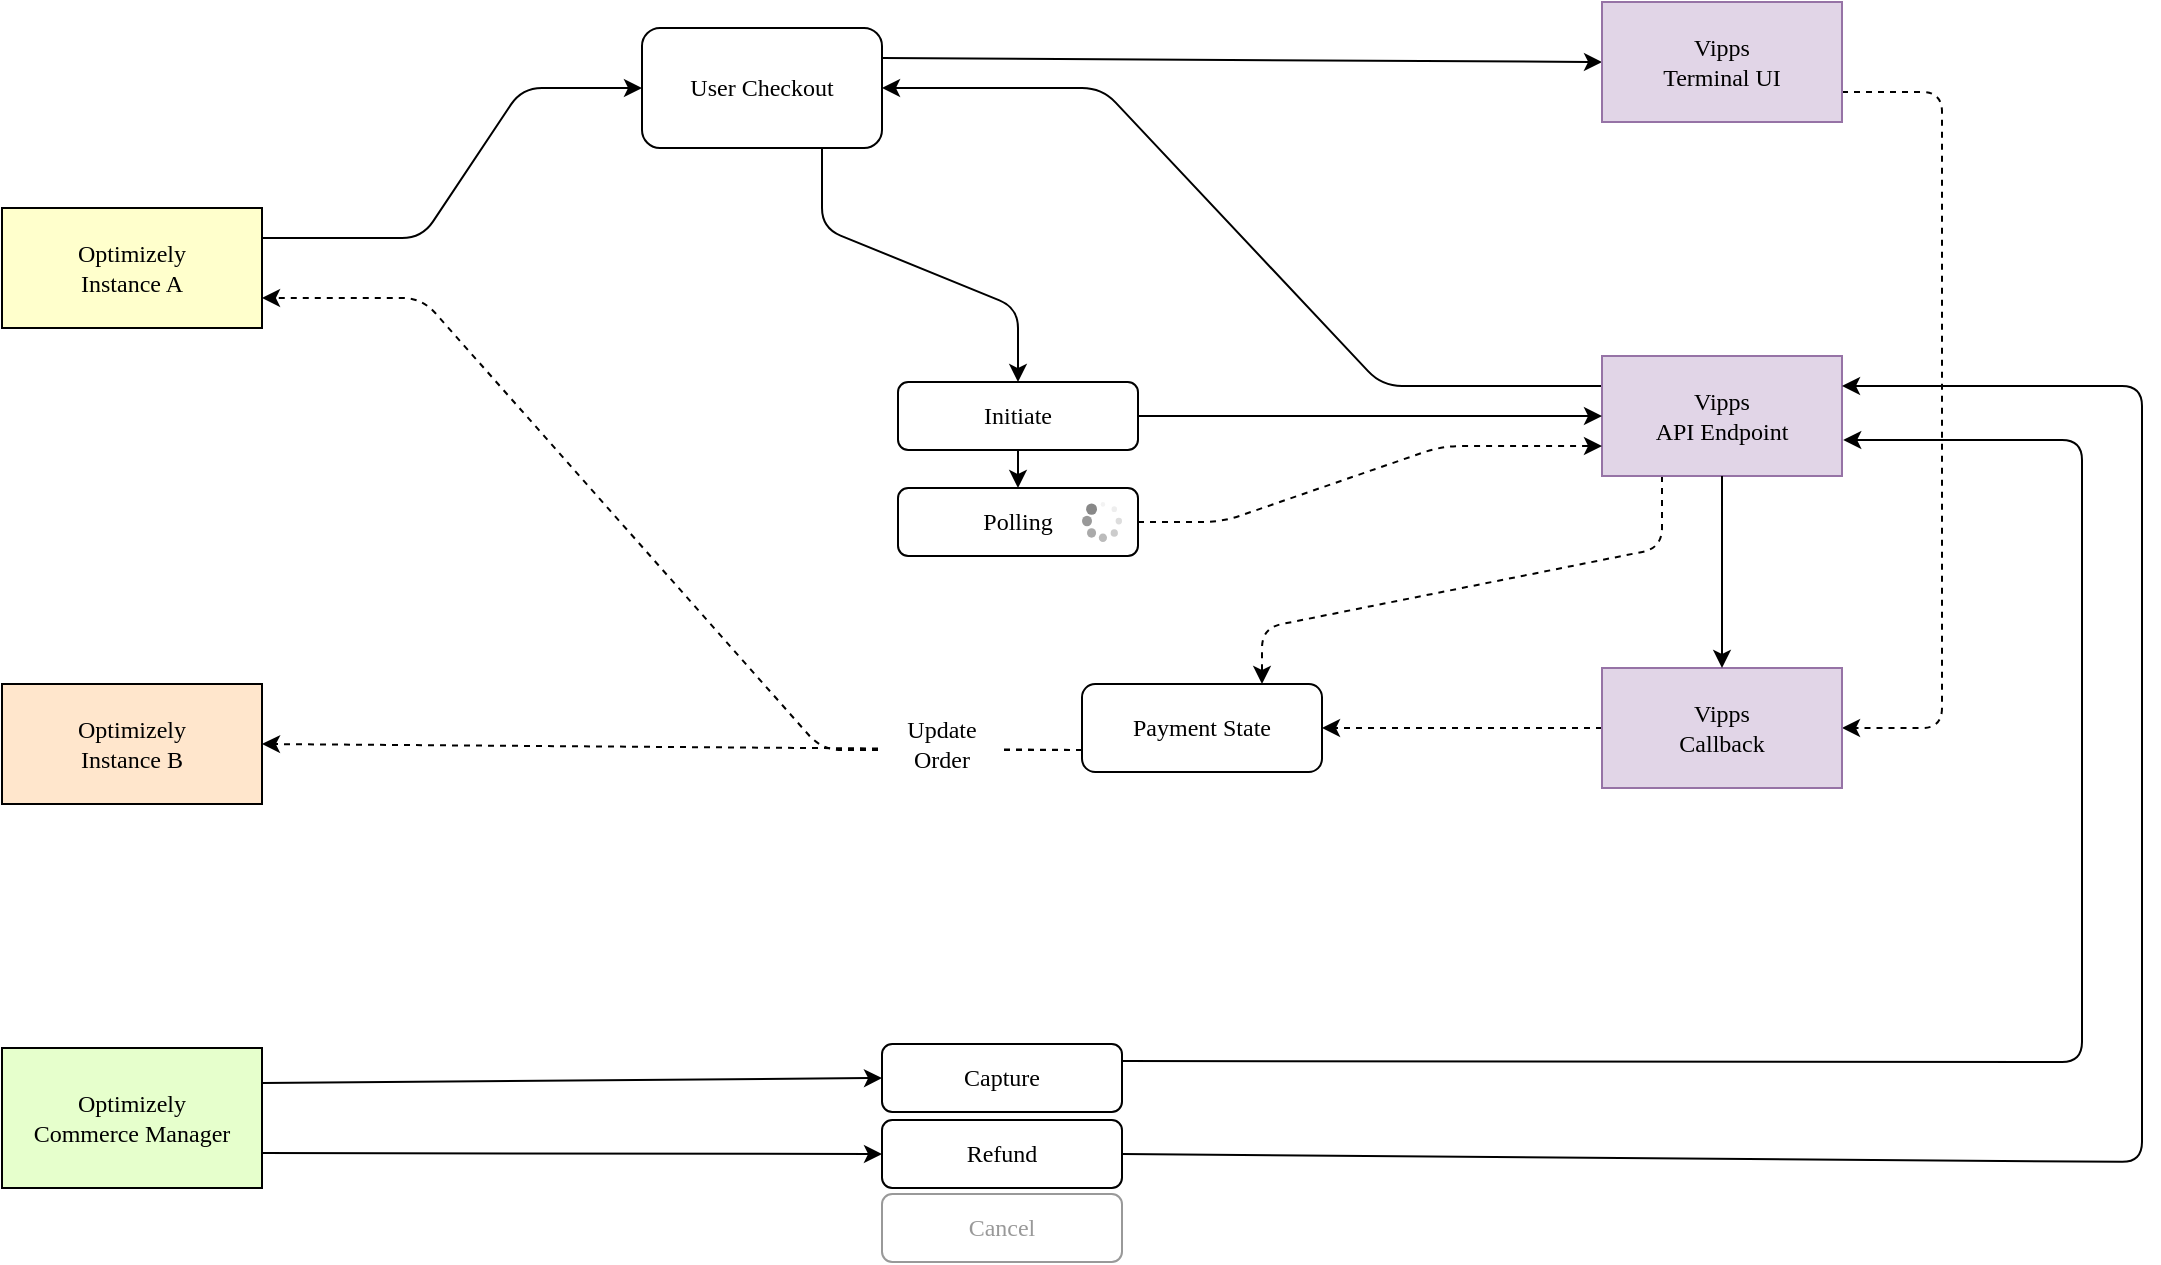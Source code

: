 <mxfile>
    <diagram id="4rfl636SkrjxCx6H3JJt" name="CMS11">
        <mxGraphModel dx="2362" dy="920" grid="1" gridSize="10" guides="1" tooltips="1" connect="1" arrows="1" fold="1" page="1" pageScale="1" pageWidth="1169" pageHeight="827" math="0" shadow="0">
            <root>
                <mxCell id="0"/>
                <mxCell id="1" parent="0"/>
                <mxCell id="18" style="edgeStyle=none;html=1;exitX=0.75;exitY=1;exitDx=0;exitDy=0;entryX=0.5;entryY=0;entryDx=0;entryDy=0;fontFamily=Lucida Console;" parent="1" source="2" target="13" edge="1">
                    <mxGeometry relative="1" as="geometry">
                        <Array as="points">
                            <mxPoint x="280" y="290"/>
                            <mxPoint x="378" y="330"/>
                        </Array>
                    </mxGeometry>
                </mxCell>
                <mxCell id="27" style="edgeStyle=none;html=1;exitX=1;exitY=0.25;exitDx=0;exitDy=0;entryX=0;entryY=0.5;entryDx=0;entryDy=0;fontFamily=Lucida Console;" parent="1" source="2" target="5" edge="1">
                    <mxGeometry relative="1" as="geometry"/>
                </mxCell>
                <mxCell id="2" value="User Checkout" style="rounded=1;whiteSpace=wrap;html=1;fontFamily=Lucida Console;" parent="1" vertex="1">
                    <mxGeometry x="190" y="190" width="120" height="60" as="geometry"/>
                </mxCell>
                <mxCell id="NI_yMmQT0myfRc7sMQ68-38" style="edgeStyle=none;html=1;exitX=1;exitY=0.25;exitDx=0;exitDy=0;entryX=0;entryY=0.5;entryDx=0;entryDy=0;fontFamily=Lucida Console;" edge="1" parent="1" source="3" target="2">
                    <mxGeometry relative="1" as="geometry">
                        <Array as="points">
                            <mxPoint x="80" y="295"/>
                            <mxPoint x="130" y="220"/>
                        </Array>
                    </mxGeometry>
                </mxCell>
                <mxCell id="3" value="Optimizely&lt;br&gt;Instance A" style="rounded=0;whiteSpace=wrap;html=1;fontFamily=Lucida Console;fillColor=#FFFFCC;" parent="1" vertex="1">
                    <mxGeometry x="-130" y="280" width="130" height="60" as="geometry"/>
                </mxCell>
                <mxCell id="4" value="Optimizely&lt;br&gt;Instance B" style="rounded=0;whiteSpace=wrap;html=1;fontFamily=Lucida Console;fillColor=#FFE6CC;" parent="1" vertex="1">
                    <mxGeometry x="-130" y="518" width="130" height="60" as="geometry"/>
                </mxCell>
                <mxCell id="21" style="edgeStyle=none;html=1;exitX=1;exitY=0.75;exitDx=0;exitDy=0;entryX=1;entryY=0.5;entryDx=0;entryDy=0;dashed=1;fontFamily=Lucida Console;" parent="1" source="5" target="7" edge="1">
                    <mxGeometry relative="1" as="geometry">
                        <Array as="points">
                            <mxPoint x="840" y="222"/>
                            <mxPoint x="840" y="540"/>
                        </Array>
                    </mxGeometry>
                </mxCell>
                <mxCell id="5" value="Vipps&lt;br&gt;Terminal UI" style="rounded=0;whiteSpace=wrap;html=1;fontFamily=Lucida Console;fillColor=#e1d5e7;strokeColor=#9673a6;" parent="1" vertex="1">
                    <mxGeometry x="670" y="177" width="120" height="60" as="geometry"/>
                </mxCell>
                <mxCell id="23" style="edgeStyle=none;html=1;exitX=0.25;exitY=1;exitDx=0;exitDy=0;entryX=0.75;entryY=0;entryDx=0;entryDy=0;dashed=1;fontFamily=Lucida Console;" parent="1" source="6" target="22" edge="1">
                    <mxGeometry relative="1" as="geometry">
                        <Array as="points">
                            <mxPoint x="700" y="450"/>
                            <mxPoint x="500" y="490"/>
                        </Array>
                    </mxGeometry>
                </mxCell>
                <mxCell id="29" style="edgeStyle=none;html=1;exitX=0;exitY=0.25;exitDx=0;exitDy=0;entryX=1;entryY=0.5;entryDx=0;entryDy=0;fontFamily=Lucida Console;" parent="1" source="6" target="2" edge="1">
                    <mxGeometry relative="1" as="geometry">
                        <Array as="points">
                            <mxPoint x="560" y="369"/>
                            <mxPoint x="420" y="220"/>
                        </Array>
                    </mxGeometry>
                </mxCell>
                <mxCell id="6" value="Vipps&lt;br&gt;API Endpoint" style="rounded=0;whiteSpace=wrap;html=1;fontFamily=Lucida Console;fillColor=#e1d5e7;strokeColor=#9673a6;" parent="1" vertex="1">
                    <mxGeometry x="670" y="354" width="120" height="60" as="geometry"/>
                </mxCell>
                <mxCell id="24" style="edgeStyle=none;html=1;exitX=0;exitY=0.5;exitDx=0;exitDy=0;entryX=1;entryY=0.5;entryDx=0;entryDy=0;dashed=1;fontFamily=Lucida Console;" parent="1" source="7" target="22" edge="1">
                    <mxGeometry relative="1" as="geometry"/>
                </mxCell>
                <mxCell id="7" value="Vipps&lt;br&gt;Callback" style="rounded=0;whiteSpace=wrap;html=1;fontFamily=Lucida Console;fillColor=#e1d5e7;strokeColor=#9673a6;" parent="1" vertex="1">
                    <mxGeometry x="670" y="510" width="120" height="60" as="geometry"/>
                </mxCell>
                <mxCell id="12" value="" style="endArrow=classic;html=1;exitX=0.5;exitY=1;exitDx=0;exitDy=0;entryX=0.5;entryY=0;entryDx=0;entryDy=0;fontFamily=Lucida Console;" parent="1" source="6" target="7" edge="1">
                    <mxGeometry width="50" height="50" relative="1" as="geometry">
                        <mxPoint x="600" y="500" as="sourcePoint"/>
                        <mxPoint x="730" y="480" as="targetPoint"/>
                    </mxGeometry>
                </mxCell>
                <mxCell id="19" style="edgeStyle=none;html=1;exitX=0.5;exitY=1;exitDx=0;exitDy=0;entryX=0.5;entryY=0;entryDx=0;entryDy=0;fontFamily=Lucida Console;" parent="1" source="13" target="17" edge="1">
                    <mxGeometry relative="1" as="geometry"/>
                </mxCell>
                <mxCell id="30" style="edgeStyle=none;html=1;exitX=1;exitY=0.5;exitDx=0;exitDy=0;entryX=0;entryY=0.5;entryDx=0;entryDy=0;fontFamily=Lucida Console;" parent="1" source="13" target="6" edge="1">
                    <mxGeometry relative="1" as="geometry"/>
                </mxCell>
                <mxCell id="13" value="Initiate" style="rounded=1;whiteSpace=wrap;html=1;fontFamily=Lucida Console;" parent="1" vertex="1">
                    <mxGeometry x="318" y="367" width="120" height="34" as="geometry"/>
                </mxCell>
                <mxCell id="20" style="edgeStyle=none;html=1;exitX=1;exitY=0.5;exitDx=0;exitDy=0;entryX=0;entryY=0.75;entryDx=0;entryDy=0;dashed=1;fontFamily=Lucida Console;" parent="1" source="17" target="6" edge="1">
                    <mxGeometry relative="1" as="geometry">
                        <Array as="points">
                            <mxPoint x="480" y="437"/>
                            <mxPoint x="590" y="399"/>
                        </Array>
                    </mxGeometry>
                </mxCell>
                <mxCell id="17" value="Polling" style="rounded=1;whiteSpace=wrap;html=1;fontFamily=Lucida Console;" parent="1" vertex="1">
                    <mxGeometry x="318" y="420" width="120" height="34" as="geometry"/>
                </mxCell>
                <mxCell id="25" style="edgeStyle=none;html=1;exitX=0;exitY=0.75;exitDx=0;exitDy=0;entryX=1;entryY=0.75;entryDx=0;entryDy=0;dashed=1;fontFamily=Lucida Console;" parent="1" source="22" target="3" edge="1">
                    <mxGeometry relative="1" as="geometry">
                        <Array as="points">
                            <mxPoint x="280" y="551"/>
                            <mxPoint x="80" y="325"/>
                        </Array>
                    </mxGeometry>
                </mxCell>
                <mxCell id="26" style="edgeStyle=none;html=1;exitX=0;exitY=0.75;exitDx=0;exitDy=0;entryX=1;entryY=0.5;entryDx=0;entryDy=0;dashed=1;fontFamily=Lucida Console;" parent="1" source="22" target="4" edge="1">
                    <mxGeometry relative="1" as="geometry"/>
                </mxCell>
                <mxCell id="22" value="Payment State" style="rounded=1;whiteSpace=wrap;html=1;fontFamily=Lucida Console;" parent="1" vertex="1">
                    <mxGeometry x="410" y="518" width="120" height="44" as="geometry"/>
                </mxCell>
                <mxCell id="35" style="edgeStyle=none;html=1;exitX=1;exitY=0.25;exitDx=0;exitDy=0;entryX=0;entryY=0.5;entryDx=0;entryDy=0;fontColor=#999999;fontFamily=Lucida Console;" parent="1" source="31" target="32" edge="1">
                    <mxGeometry relative="1" as="geometry"/>
                </mxCell>
                <mxCell id="36" style="edgeStyle=none;html=1;exitX=1;exitY=0.75;exitDx=0;exitDy=0;entryX=0;entryY=0.5;entryDx=0;entryDy=0;fontColor=#999999;fontFamily=Lucida Console;" parent="1" source="31" target="33" edge="1">
                    <mxGeometry relative="1" as="geometry"/>
                </mxCell>
                <mxCell id="31" value="Optimizely&lt;br&gt;Commerce Manager" style="rounded=0;whiteSpace=wrap;html=1;fontFamily=Lucida Console;fillColor=#E6FFCC;" parent="1" vertex="1">
                    <mxGeometry x="-130" y="700" width="130" height="70" as="geometry"/>
                </mxCell>
                <mxCell id="37" style="edgeStyle=none;html=1;exitX=1;exitY=0.25;exitDx=0;exitDy=0;fontColor=#999999;entryX=1.005;entryY=0.7;entryDx=0;entryDy=0;entryPerimeter=0;fontFamily=Lucida Console;" parent="1" source="32" target="6" edge="1">
                    <mxGeometry relative="1" as="geometry">
                        <mxPoint x="810" y="440" as="targetPoint"/>
                        <Array as="points">
                            <mxPoint x="910" y="707"/>
                            <mxPoint x="910" y="396"/>
                        </Array>
                    </mxGeometry>
                </mxCell>
                <mxCell id="32" value="Capture" style="rounded=1;whiteSpace=wrap;html=1;fontFamily=Lucida Console;" parent="1" vertex="1">
                    <mxGeometry x="310" y="698" width="120" height="34" as="geometry"/>
                </mxCell>
                <mxCell id="38" style="edgeStyle=none;html=1;exitX=1;exitY=0.5;exitDx=0;exitDy=0;entryX=1;entryY=0.25;entryDx=0;entryDy=0;fontColor=#999999;fontFamily=Lucida Console;" parent="1" source="33" target="6" edge="1">
                    <mxGeometry relative="1" as="geometry">
                        <Array as="points">
                            <mxPoint x="940" y="757"/>
                            <mxPoint x="940" y="369"/>
                        </Array>
                    </mxGeometry>
                </mxCell>
                <mxCell id="33" value="Refund" style="rounded=1;whiteSpace=wrap;html=1;fontFamily=Lucida Console;" parent="1" vertex="1">
                    <mxGeometry x="310" y="736" width="120" height="34" as="geometry"/>
                </mxCell>
                <mxCell id="34" value="Cancel" style="rounded=1;whiteSpace=wrap;html=1;strokeColor=#999999;fontColor=#999999;fontFamily=Lucida Console;" parent="1" vertex="1">
                    <mxGeometry x="310" y="773" width="120" height="34" as="geometry"/>
                </mxCell>
                <mxCell id="NI_yMmQT0myfRc7sMQ68-39" value="Update Order" style="text;html=1;strokeColor=none;fillColor=default;align=center;verticalAlign=middle;whiteSpace=wrap;rounded=0;fontFamily=Lucida Console;" vertex="1" parent="1">
                    <mxGeometry x="310" y="533" width="60" height="30" as="geometry"/>
                </mxCell>
                <mxCell id="NI_yMmQT0myfRc7sMQ68-52" value="" style="verticalLabelPosition=bottom;shadow=0;dashed=0;align=center;html=1;verticalAlign=top;strokeWidth=1;shape=mxgraph.mockup.misc.loading_circle_1;pointerEvents=1;fontFamily=Lucida Console;fillColor=none;" vertex="1" parent="1">
                    <mxGeometry x="410" y="427" width="20" height="20" as="geometry"/>
                </mxCell>
            </root>
        </mxGraphModel>
    </diagram>
    <diagram id="g9k4mQdudQxQBDPUlMMK" name="CMS12">
        <mxGraphModel dx="3013" dy="1422" grid="1" gridSize="10" guides="1" tooltips="1" connect="1" arrows="1" fold="1" page="1" pageScale="1" pageWidth="1169" pageHeight="827" math="0" shadow="0">
            <root>
                <mxCell id="bMSaj-QGx-r9LesEBVjr-0"/>
                <mxCell id="bMSaj-QGx-r9LesEBVjr-1" parent="bMSaj-QGx-r9LesEBVjr-0"/>
                <mxCell id="z07RJkXi4ykp-KgZrCEy-0" style="edgeStyle=none;html=1;exitX=0.75;exitY=1;exitDx=0;exitDy=0;entryX=0.5;entryY=0;entryDx=0;entryDy=0;fontFamily=Lucida Console;" edge="1" parent="bMSaj-QGx-r9LesEBVjr-1" source="z07RJkXi4ykp-KgZrCEy-2" target="z07RJkXi4ykp-KgZrCEy-16">
                    <mxGeometry relative="1" as="geometry">
                        <Array as="points">
                            <mxPoint x="280" y="290"/>
                            <mxPoint x="378" y="330"/>
                        </Array>
                    </mxGeometry>
                </mxCell>
                <mxCell id="z07RJkXi4ykp-KgZrCEy-1" style="edgeStyle=none;html=1;exitX=1;exitY=0.25;exitDx=0;exitDy=0;entryX=0;entryY=0.5;entryDx=0;entryDy=0;fontFamily=Lucida Console;" edge="1" parent="bMSaj-QGx-r9LesEBVjr-1" source="z07RJkXi4ykp-KgZrCEy-2" target="z07RJkXi4ykp-KgZrCEy-7">
                    <mxGeometry relative="1" as="geometry"/>
                </mxCell>
                <mxCell id="z07RJkXi4ykp-KgZrCEy-2" value="User Checkout" style="rounded=1;whiteSpace=wrap;html=1;fontFamily=Lucida Console;" vertex="1" parent="bMSaj-QGx-r9LesEBVjr-1">
                    <mxGeometry x="190" y="190" width="120" height="60" as="geometry"/>
                </mxCell>
                <mxCell id="z07RJkXi4ykp-KgZrCEy-3" style="edgeStyle=none;html=1;exitX=1;exitY=0.25;exitDx=0;exitDy=0;entryX=0;entryY=0.5;entryDx=0;entryDy=0;fontFamily=Lucida Console;" edge="1" parent="bMSaj-QGx-r9LesEBVjr-1" source="z07RJkXi4ykp-KgZrCEy-4" target="z07RJkXi4ykp-KgZrCEy-2">
                    <mxGeometry relative="1" as="geometry">
                        <Array as="points">
                            <mxPoint x="80" y="295"/>
                            <mxPoint x="130" y="220"/>
                        </Array>
                    </mxGeometry>
                </mxCell>
                <mxCell id="z07RJkXi4ykp-KgZrCEy-4" value="Optimizely&lt;br&gt;Instance A" style="rounded=0;whiteSpace=wrap;html=1;fontFamily=Lucida Console;fillColor=#FFFFCC;" vertex="1" parent="bMSaj-QGx-r9LesEBVjr-1">
                    <mxGeometry x="-130" y="280" width="130" height="60" as="geometry"/>
                </mxCell>
                <mxCell id="z07RJkXi4ykp-KgZrCEy-5" value="Optimizely&lt;br&gt;Instance B" style="rounded=0;whiteSpace=wrap;html=1;fontFamily=Lucida Console;fillColor=#FFE6CC;" vertex="1" parent="bMSaj-QGx-r9LesEBVjr-1">
                    <mxGeometry x="-130" y="518" width="130" height="60" as="geometry"/>
                </mxCell>
                <mxCell id="z07RJkXi4ykp-KgZrCEy-6" style="edgeStyle=none;html=1;exitX=1;exitY=0.75;exitDx=0;exitDy=0;entryX=1;entryY=0.5;entryDx=0;entryDy=0;dashed=1;fontFamily=Lucida Console;" edge="1" parent="bMSaj-QGx-r9LesEBVjr-1" source="z07RJkXi4ykp-KgZrCEy-7" target="z07RJkXi4ykp-KgZrCEy-12">
                    <mxGeometry relative="1" as="geometry">
                        <Array as="points">
                            <mxPoint x="840" y="222"/>
                            <mxPoint x="840" y="540"/>
                        </Array>
                    </mxGeometry>
                </mxCell>
                <mxCell id="z07RJkXi4ykp-KgZrCEy-7" value="Vipps&lt;br&gt;Terminal UI" style="rounded=0;whiteSpace=wrap;html=1;fontFamily=Lucida Console;fillColor=#e1d5e7;strokeColor=#9673a6;" vertex="1" parent="bMSaj-QGx-r9LesEBVjr-1">
                    <mxGeometry x="670" y="177" width="120" height="60" as="geometry"/>
                </mxCell>
                <mxCell id="z07RJkXi4ykp-KgZrCEy-8" style="edgeStyle=none;html=1;exitX=0.25;exitY=1;exitDx=0;exitDy=0;entryX=0.75;entryY=0;entryDx=0;entryDy=0;dashed=1;fontFamily=Lucida Console;" edge="1" parent="bMSaj-QGx-r9LesEBVjr-1" source="z07RJkXi4ykp-KgZrCEy-10" target="z07RJkXi4ykp-KgZrCEy-21">
                    <mxGeometry relative="1" as="geometry">
                        <Array as="points">
                            <mxPoint x="700" y="450"/>
                            <mxPoint x="500" y="490"/>
                        </Array>
                    </mxGeometry>
                </mxCell>
                <mxCell id="z07RJkXi4ykp-KgZrCEy-9" style="edgeStyle=none;html=1;exitX=0;exitY=0.25;exitDx=0;exitDy=0;entryX=1;entryY=0.5;entryDx=0;entryDy=0;fontFamily=Lucida Console;" edge="1" parent="bMSaj-QGx-r9LesEBVjr-1" source="z07RJkXi4ykp-KgZrCEy-10" target="z07RJkXi4ykp-KgZrCEy-2">
                    <mxGeometry relative="1" as="geometry">
                        <Array as="points">
                            <mxPoint x="560" y="369"/>
                            <mxPoint x="420" y="220"/>
                        </Array>
                    </mxGeometry>
                </mxCell>
                <mxCell id="z07RJkXi4ykp-KgZrCEy-10" value="Vipps&lt;br&gt;API Endpoint" style="rounded=0;whiteSpace=wrap;html=1;fontFamily=Lucida Console;fillColor=#e1d5e7;strokeColor=#9673a6;" vertex="1" parent="bMSaj-QGx-r9LesEBVjr-1">
                    <mxGeometry x="670" y="354" width="120" height="60" as="geometry"/>
                </mxCell>
                <mxCell id="z07RJkXi4ykp-KgZrCEy-11" style="edgeStyle=none;html=1;exitX=0;exitY=0.5;exitDx=0;exitDy=0;entryX=1;entryY=0.5;entryDx=0;entryDy=0;dashed=1;fontFamily=Lucida Console;" edge="1" parent="bMSaj-QGx-r9LesEBVjr-1" source="z07RJkXi4ykp-KgZrCEy-12" target="z07RJkXi4ykp-KgZrCEy-21">
                    <mxGeometry relative="1" as="geometry"/>
                </mxCell>
                <mxCell id="z07RJkXi4ykp-KgZrCEy-12" value="Vipps&lt;br&gt;Callback" style="rounded=0;whiteSpace=wrap;html=1;fontFamily=Lucida Console;fillColor=#e1d5e7;strokeColor=#9673a6;" vertex="1" parent="bMSaj-QGx-r9LesEBVjr-1">
                    <mxGeometry x="670" y="510" width="120" height="60" as="geometry"/>
                </mxCell>
                <mxCell id="z07RJkXi4ykp-KgZrCEy-13" value="" style="endArrow=classic;html=1;exitX=0.5;exitY=1;exitDx=0;exitDy=0;entryX=0.5;entryY=0;entryDx=0;entryDy=0;fontFamily=Lucida Console;" edge="1" parent="bMSaj-QGx-r9LesEBVjr-1" source="z07RJkXi4ykp-KgZrCEy-10" target="z07RJkXi4ykp-KgZrCEy-12">
                    <mxGeometry width="50" height="50" relative="1" as="geometry">
                        <mxPoint x="600" y="500" as="sourcePoint"/>
                        <mxPoint x="730" y="480" as="targetPoint"/>
                    </mxGeometry>
                </mxCell>
                <mxCell id="z07RJkXi4ykp-KgZrCEy-14" style="edgeStyle=none;html=1;exitX=0.5;exitY=1;exitDx=0;exitDy=0;entryX=0.5;entryY=0;entryDx=0;entryDy=0;fontFamily=Lucida Console;" edge="1" parent="bMSaj-QGx-r9LesEBVjr-1" source="z07RJkXi4ykp-KgZrCEy-16" target="z07RJkXi4ykp-KgZrCEy-18">
                    <mxGeometry relative="1" as="geometry"/>
                </mxCell>
                <mxCell id="z07RJkXi4ykp-KgZrCEy-15" style="edgeStyle=none;html=1;exitX=1;exitY=0.5;exitDx=0;exitDy=0;entryX=0;entryY=0.5;entryDx=0;entryDy=0;fontFamily=Lucida Console;" edge="1" parent="bMSaj-QGx-r9LesEBVjr-1" source="z07RJkXi4ykp-KgZrCEy-16" target="z07RJkXi4ykp-KgZrCEy-10">
                    <mxGeometry relative="1" as="geometry"/>
                </mxCell>
                <mxCell id="z07RJkXi4ykp-KgZrCEy-16" value="Initiate" style="rounded=1;whiteSpace=wrap;html=1;fontFamily=Lucida Console;" vertex="1" parent="bMSaj-QGx-r9LesEBVjr-1">
                    <mxGeometry x="318" y="367" width="120" height="34" as="geometry"/>
                </mxCell>
                <mxCell id="z07RJkXi4ykp-KgZrCEy-17" style="edgeStyle=none;html=1;exitX=1;exitY=0.5;exitDx=0;exitDy=0;entryX=0;entryY=0.75;entryDx=0;entryDy=0;dashed=1;fontFamily=Lucida Console;" edge="1" parent="bMSaj-QGx-r9LesEBVjr-1" source="z07RJkXi4ykp-KgZrCEy-18" target="z07RJkXi4ykp-KgZrCEy-10">
                    <mxGeometry relative="1" as="geometry"/>
                </mxCell>
                <mxCell id="z07RJkXi4ykp-KgZrCEy-18" value="Polling" style="rounded=1;whiteSpace=wrap;html=1;fontFamily=Lucida Console;" vertex="1" parent="bMSaj-QGx-r9LesEBVjr-1">
                    <mxGeometry x="318" y="420" width="120" height="34" as="geometry"/>
                </mxCell>
                <mxCell id="z07RJkXi4ykp-KgZrCEy-19" style="edgeStyle=none;html=1;exitX=0;exitY=0.75;exitDx=0;exitDy=0;entryX=1;entryY=0.75;entryDx=0;entryDy=0;dashed=1;fontFamily=Lucida Console;" edge="1" parent="bMSaj-QGx-r9LesEBVjr-1" source="z07RJkXi4ykp-KgZrCEy-21" target="z07RJkXi4ykp-KgZrCEy-4">
                    <mxGeometry relative="1" as="geometry">
                        <Array as="points">
                            <mxPoint x="280" y="551"/>
                            <mxPoint x="80" y="325"/>
                        </Array>
                    </mxGeometry>
                </mxCell>
                <mxCell id="z07RJkXi4ykp-KgZrCEy-20" style="edgeStyle=none;html=1;exitX=0;exitY=0.75;exitDx=0;exitDy=0;entryX=1;entryY=0.5;entryDx=0;entryDy=0;dashed=1;fontFamily=Lucida Console;" edge="1" parent="bMSaj-QGx-r9LesEBVjr-1" source="z07RJkXi4ykp-KgZrCEy-21" target="z07RJkXi4ykp-KgZrCEy-5">
                    <mxGeometry relative="1" as="geometry"/>
                </mxCell>
                <mxCell id="z07RJkXi4ykp-KgZrCEy-21" value="Payment State" style="rounded=1;whiteSpace=wrap;html=1;fontFamily=Lucida Console;" vertex="1" parent="bMSaj-QGx-r9LesEBVjr-1">
                    <mxGeometry x="410" y="518" width="120" height="44" as="geometry"/>
                </mxCell>
                <mxCell id="z07RJkXi4ykp-KgZrCEy-22" style="edgeStyle=none;html=1;exitX=1;exitY=0.25;exitDx=0;exitDy=0;entryX=0;entryY=0.5;entryDx=0;entryDy=0;fontColor=#999999;fontFamily=Lucida Console;" edge="1" parent="bMSaj-QGx-r9LesEBVjr-1" source="z07RJkXi4ykp-KgZrCEy-24" target="z07RJkXi4ykp-KgZrCEy-26">
                    <mxGeometry relative="1" as="geometry"/>
                </mxCell>
                <mxCell id="z07RJkXi4ykp-KgZrCEy-23" style="edgeStyle=none;html=1;exitX=1;exitY=0.75;exitDx=0;exitDy=0;entryX=0;entryY=0.5;entryDx=0;entryDy=0;fontColor=#999999;fontFamily=Lucida Console;" edge="1" parent="bMSaj-QGx-r9LesEBVjr-1" source="z07RJkXi4ykp-KgZrCEy-24" target="z07RJkXi4ykp-KgZrCEy-28">
                    <mxGeometry relative="1" as="geometry"/>
                </mxCell>
                <mxCell id="z07RJkXi4ykp-KgZrCEy-24" value="Optimizely&lt;br&gt;Commerce Manager" style="rounded=0;whiteSpace=wrap;html=1;fontFamily=Lucida Console;fillColor=#E6FFCC;" vertex="1" parent="bMSaj-QGx-r9LesEBVjr-1">
                    <mxGeometry x="-130" y="700" width="130" height="70" as="geometry"/>
                </mxCell>
                <mxCell id="z07RJkXi4ykp-KgZrCEy-25" style="edgeStyle=none;html=1;exitX=1;exitY=0.25;exitDx=0;exitDy=0;fontColor=#999999;entryX=1.005;entryY=0.7;entryDx=0;entryDy=0;entryPerimeter=0;fontFamily=Lucida Console;" edge="1" parent="bMSaj-QGx-r9LesEBVjr-1" source="z07RJkXi4ykp-KgZrCEy-26" target="z07RJkXi4ykp-KgZrCEy-10">
                    <mxGeometry relative="1" as="geometry">
                        <mxPoint x="810" y="440" as="targetPoint"/>
                        <Array as="points">
                            <mxPoint x="910" y="707"/>
                            <mxPoint x="910" y="396"/>
                        </Array>
                    </mxGeometry>
                </mxCell>
                <mxCell id="z07RJkXi4ykp-KgZrCEy-26" value="Capture" style="rounded=1;whiteSpace=wrap;html=1;fontFamily=Lucida Console;" vertex="1" parent="bMSaj-QGx-r9LesEBVjr-1">
                    <mxGeometry x="310" y="698" width="120" height="34" as="geometry"/>
                </mxCell>
                <mxCell id="z07RJkXi4ykp-KgZrCEy-27" style="edgeStyle=none;html=1;exitX=1;exitY=0.5;exitDx=0;exitDy=0;entryX=1;entryY=0.25;entryDx=0;entryDy=0;fontColor=#999999;fontFamily=Lucida Console;" edge="1" parent="bMSaj-QGx-r9LesEBVjr-1" source="z07RJkXi4ykp-KgZrCEy-28" target="z07RJkXi4ykp-KgZrCEy-10">
                    <mxGeometry relative="1" as="geometry">
                        <Array as="points">
                            <mxPoint x="940" y="757"/>
                            <mxPoint x="940" y="369"/>
                        </Array>
                    </mxGeometry>
                </mxCell>
                <mxCell id="z07RJkXi4ykp-KgZrCEy-28" value="Refund" style="rounded=1;whiteSpace=wrap;html=1;fontFamily=Lucida Console;" vertex="1" parent="bMSaj-QGx-r9LesEBVjr-1">
                    <mxGeometry x="310" y="736" width="120" height="34" as="geometry"/>
                </mxCell>
                <mxCell id="z07RJkXi4ykp-KgZrCEy-29" value="Cancel" style="rounded=1;whiteSpace=wrap;html=1;strokeColor=#999999;fontColor=#999999;fontFamily=Lucida Console;" vertex="1" parent="bMSaj-QGx-r9LesEBVjr-1">
                    <mxGeometry x="310" y="773" width="120" height="34" as="geometry"/>
                </mxCell>
                <mxCell id="z07RJkXi4ykp-KgZrCEy-30" value="Update Order" style="text;html=1;strokeColor=none;fillColor=default;align=center;verticalAlign=middle;whiteSpace=wrap;rounded=0;fontFamily=Lucida Console;" vertex="1" parent="bMSaj-QGx-r9LesEBVjr-1">
                    <mxGeometry x="310" y="533" width="60" height="30" as="geometry"/>
                </mxCell>
                <mxCell id="z07RJkXi4ykp-KgZrCEy-31" value="" style="verticalLabelPosition=bottom;shadow=0;dashed=0;align=center;html=1;verticalAlign=top;strokeWidth=1;shape=mxgraph.mockup.misc.loading_circle_1;pointerEvents=1;fontFamily=Lucida Console;fillColor=none;" vertex="1" parent="bMSaj-QGx-r9LesEBVjr-1">
                    <mxGeometry x="410" y="427" width="20" height="20" as="geometry"/>
                </mxCell>
            </root>
        </mxGraphModel>
    </diagram>
</mxfile>
